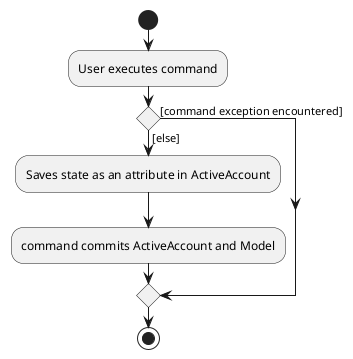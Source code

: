 @startuml
start
:User executes command;

'Since the beta syntax does not support placing the condition outside the
'diamond we place it as the true branch instead.

if () then ([else])
    :Saves state as an attribute in ActiveAccount;
    :command commits ActiveAccount and Model;
else ([command exception encountered])
endif
stop
@enduml
